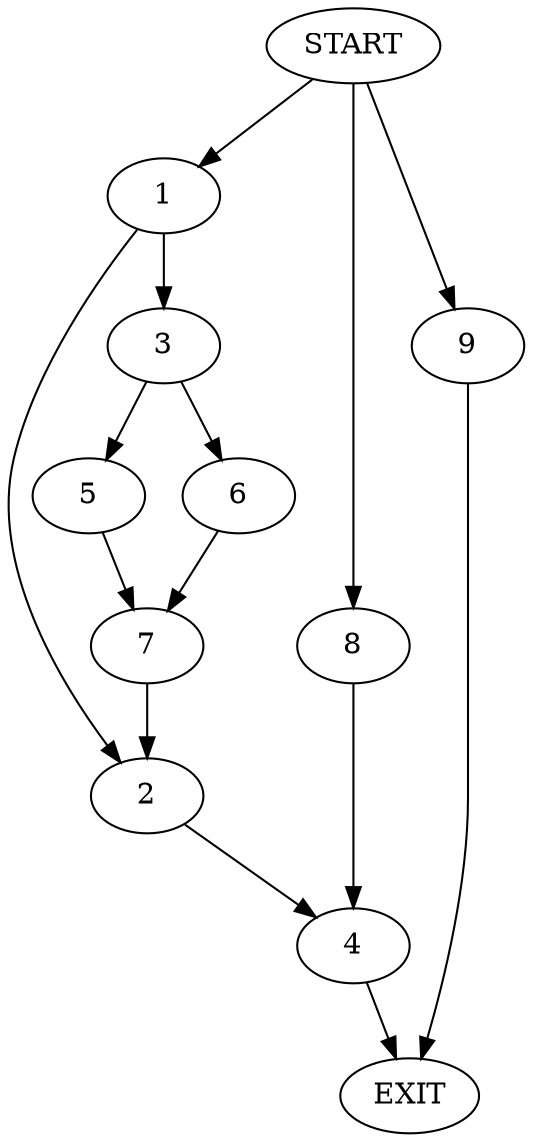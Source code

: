 digraph {
0 [label="START"]
10 [label="EXIT"]
0 -> 1
1 -> 2
1 -> 3
2 -> 4
3 -> 5
3 -> 6
5 -> 7
6 -> 7
7 -> 2
4 -> 10
0 -> 8
8 -> 4
0 -> 9
9 -> 10
}
